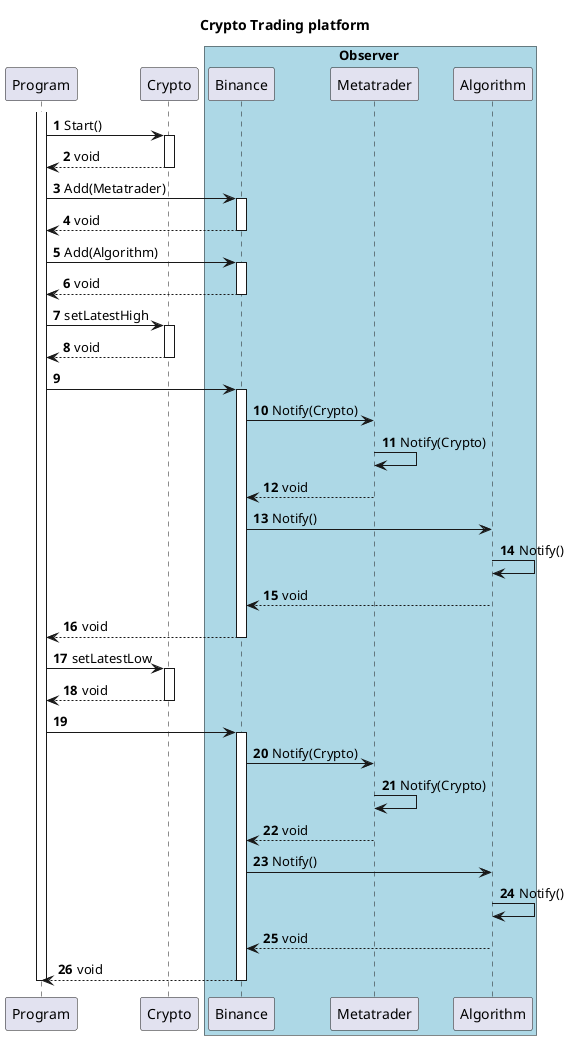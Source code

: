 @startuml
'https://plantuml.com/sequence-diagram

autonumber
title Crypto Trading platform
activate Program
Program -> Crypto ++: Start()
box Observer #LightBlue
Crypto --> Program --: void
Program  -> Binance ++: Add(Metatrader)
Program  <-- Binance --: void
Program  -> Binance ++: Add(Algorithm)
Program  <-- Binance --: void
Program -> Crypto ++: setLatestHigh
Program <-- Crypto --:void

Program -> Binance ++:
Binance -> Metatrader: Notify(Crypto)
Metatrader -> Metatrader : Notify(Crypto)
Binance <-- Metatrader: void
Binance -> Algorithm: Notify()
Algorithm -> Algorithm: Notify()
Binance <-- Algorithm : void
Binance --> Program --: void

Program -> Crypto ++: setLatestLow
Program <-- Crypto --: void

Program -> Binance ++:
Binance -> Metatrader: Notify(Crypto)
Metatrader -> Metatrader : Notify(Crypto)
Binance <-- Metatrader: void
Binance -> Algorithm: Notify()
Algorithm -> Algorithm: Notify()
Binance <-- Algorithm : void
Binance --> Program --: void
deactivate Program

end box

@enduml